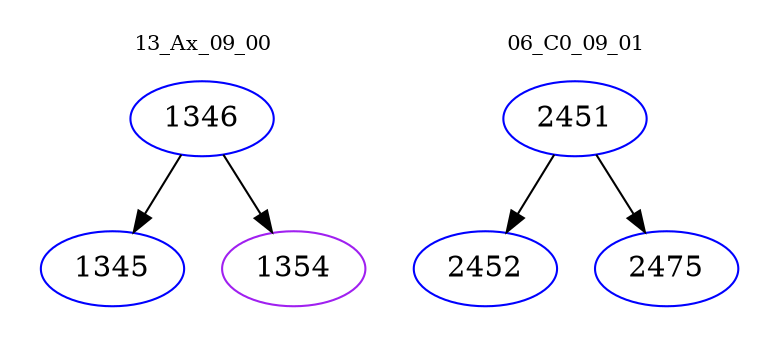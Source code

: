 digraph{
subgraph cluster_0 {
color = white
label = "13_Ax_09_00";
fontsize=10;
T0_1346 [label="1346", color="blue"]
T0_1346 -> T0_1345 [color="black"]
T0_1345 [label="1345", color="blue"]
T0_1346 -> T0_1354 [color="black"]
T0_1354 [label="1354", color="purple"]
}
subgraph cluster_1 {
color = white
label = "06_C0_09_01";
fontsize=10;
T1_2451 [label="2451", color="blue"]
T1_2451 -> T1_2452 [color="black"]
T1_2452 [label="2452", color="blue"]
T1_2451 -> T1_2475 [color="black"]
T1_2475 [label="2475", color="blue"]
}
}
